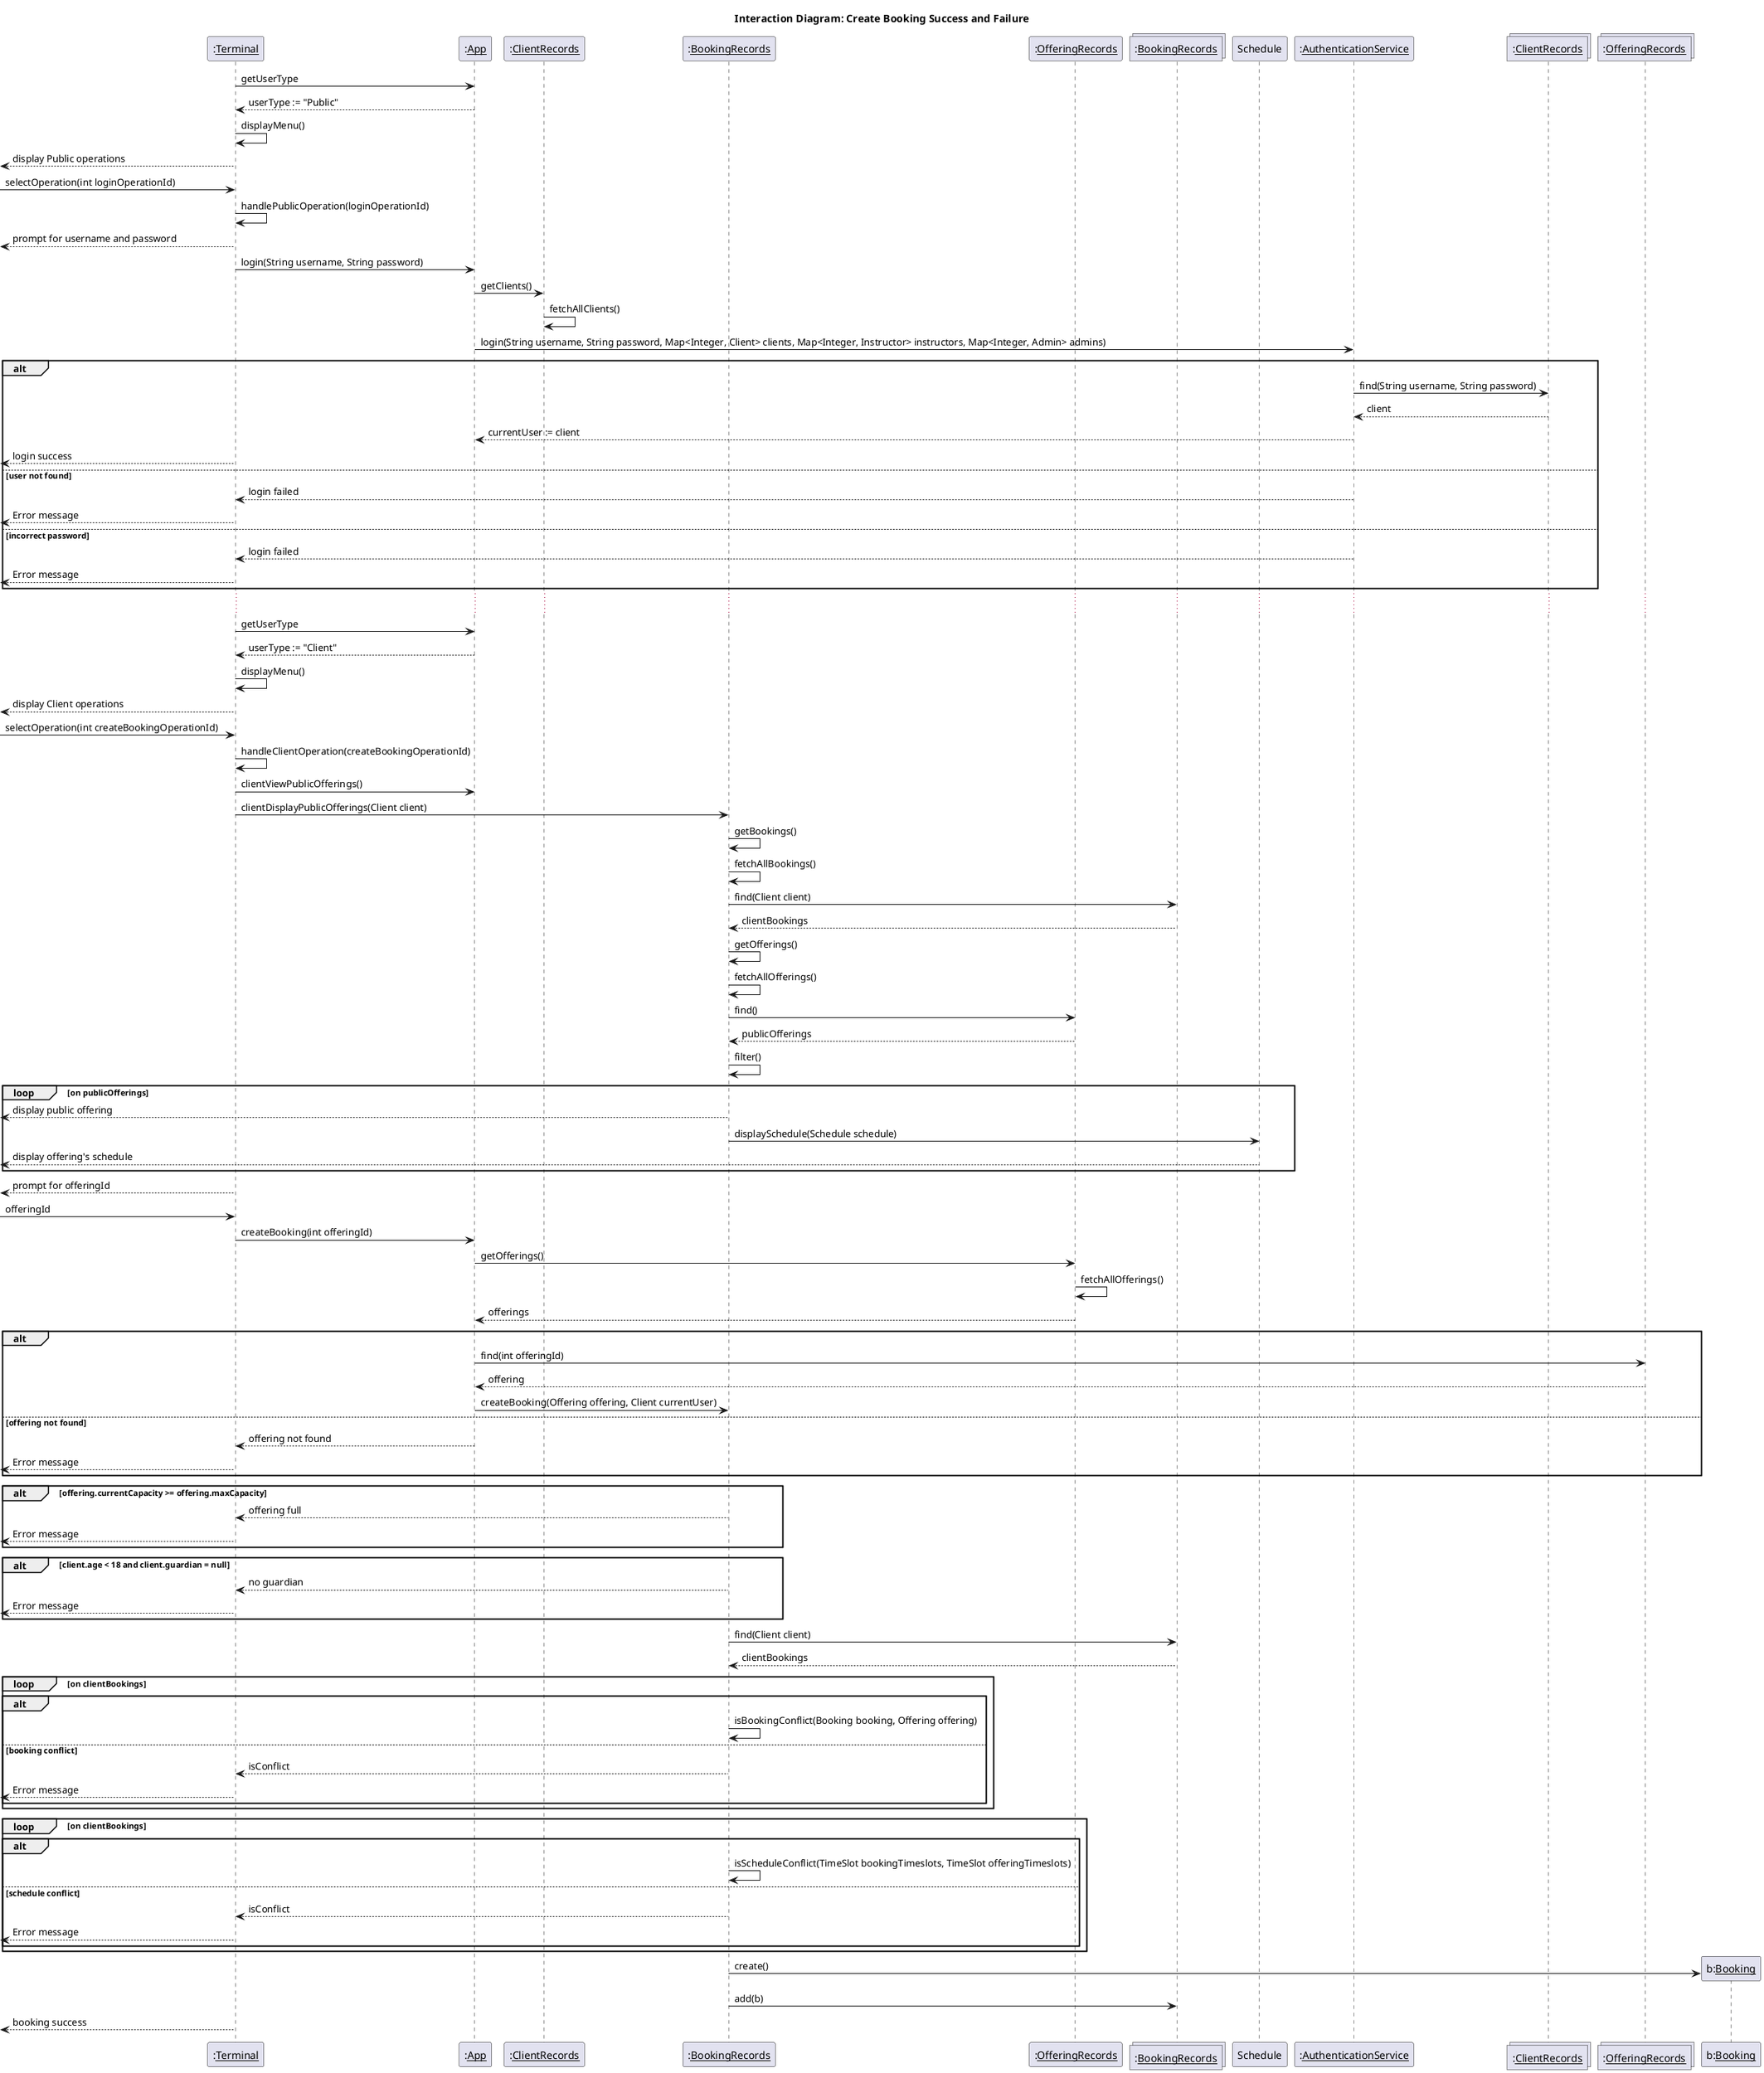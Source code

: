 @startuml Interaction Diagram: Create Booking Success and Failure
title Interaction Diagram: Create Booking Success and Failure

participant Terminal as ":__Terminal__"
participant App as ":__App__"
participant ClientRecord as ":__ClientRecords__"
participant BookingRecord as ":__BookingRecords__"
participant OfferingRecord as ":__OfferingRecords__"
collections BookingRecords as ":__BookingRecords__"
participant Schedule
participant AuthenticationService as ":__AuthenticationService__"
collections ClientRecords as ":__ClientRecords__"
collections OfferingRecords as ":__OfferingRecords__"

Terminal -> App: getUserType 
Terminal <-- App: userType := "Public" 

Terminal -> Terminal: displayMenu()
<-- Terminal: display Public operations

-> Terminal: selectOperation(int loginOperationId)

Terminal -> Terminal: handlePublicOperation(loginOperationId)
<-- Terminal: prompt for username and password

Terminal -> App: login(String username, String password)
App -> ClientRecord: getClients()
ClientRecord -> ClientRecord: fetchAllClients()
App -> AuthenticationService: login(String username, String password, Map<Integer, Client> clients, Map<Integer, Instructor> instructors, Map<Integer, Admin> admins)

alt 
    AuthenticationService -> ClientRecords: find(String username, String password)
    AuthenticationService <-- ClientRecords: client
    App <-- AuthenticationService: currentUser := client
    <-- Terminal: login success
else user not found
    Terminal <-- AuthenticationService: login failed
    <-- Terminal: Error message
else incorrect password
    Terminal <-- AuthenticationService: login failed
    <-- Terminal: Error message
end
...
Terminal -> App: getUserType 
Terminal <-- App: userType := "Client" 

Terminal -> Terminal: displayMenu()
<-- Terminal: display Client operations

-> Terminal: selectOperation(int createBookingOperationId)
Terminal -> Terminal: handleClientOperation(createBookingOperationId)

Terminal -> App: clientViewPublicOfferings()
Terminal -> BookingRecord: clientDisplayPublicOfferings(Client client)

BookingRecord -> BookingRecord: getBookings()
BookingRecord -> BookingRecord: fetchAllBookings()

BookingRecord -> BookingRecords: find(Client client)
BookingRecord <-- BookingRecords: clientBookings

BookingRecord -> BookingRecord: getOfferings()
BookingRecord -> BookingRecord: fetchAllOfferings()

BookingRecord -> OfferingRecord: find()
BookingRecord <-- OfferingRecord: publicOfferings

BookingRecord -> BookingRecord: filter()

loop on publicOfferings
    <-- BookingRecord: display public offering
    BookingRecord -> Schedule: displaySchedule(Schedule schedule)
    <-- Schedule: display offering's schedule
end

<-- Terminal: prompt for offeringId
-> Terminal: offeringId
Terminal -> App: createBooking(int offeringId)

App -> OfferingRecord: getOfferings()
OfferingRecord -> OfferingRecord: fetchAllOfferings()
App <-- OfferingRecord: offerings

alt
    App -> OfferingRecords: find(int offeringId)
    App <-- OfferingRecords: offering
    App -> BookingRecord: createBooking(Offering offering, Client currentUser)
else offering not found
    Terminal <-- App: offering not found
    <-- Terminal: Error message
end

alt offering.currentCapacity >= offering.maxCapacity
    Terminal <-- BookingRecord: offering full
    <-- Terminal: Error message
end

alt client.age < 18 and client.guardian = null
    Terminal <-- BookingRecord: no guardian
    <-- Terminal: Error message
end

BookingRecord -> BookingRecords: find(Client client)
BookingRecord <-- BookingRecords: clientBookings

loop on clientBookings
    alt 
        BookingRecord -> BookingRecord: isBookingConflict(Booking booking, Offering offering)
        else booking conflict
        Terminal <-- BookingRecord: isConflict
        <-- Terminal: Error message
    end
end
loop on clientBookings
    alt 
        BookingRecord -> BookingRecord: isScheduleConflict(TimeSlot bookingTimeslots, TimeSlot offeringTimeslots)
        else schedule conflict
        Terminal <-- BookingRecord: isConflict
        <-- Terminal: Error message
    end
end

create Booking as "b:__Booking__"
BookingRecord -> Booking: create()
BookingRecord -> BookingRecords: add(b)

<-- Terminal: booking success
@enduml
